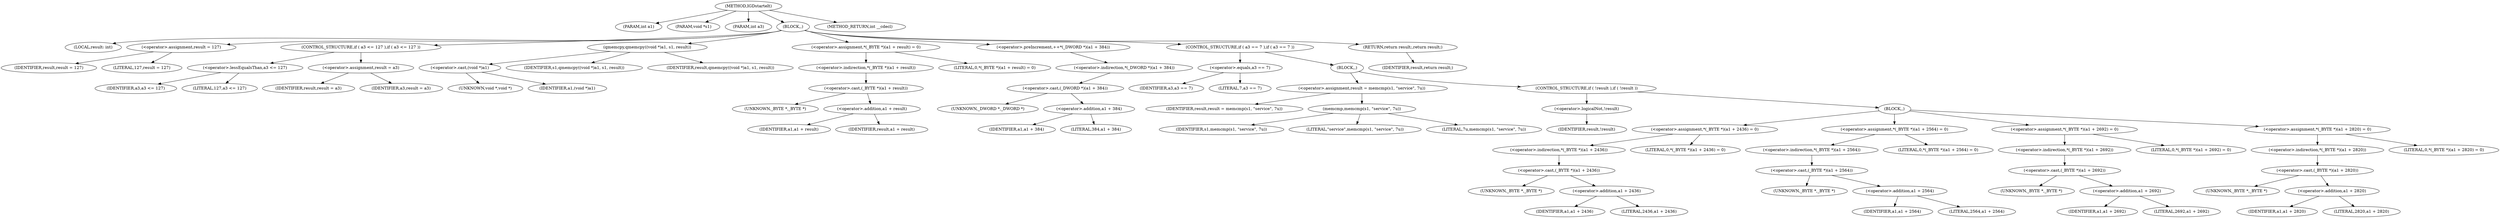digraph IGDstartelt {  
"1000102" [label = "(METHOD,IGDstartelt)" ]
"1000103" [label = "(PARAM,int a1)" ]
"1000104" [label = "(PARAM,void *s1)" ]
"1000105" [label = "(PARAM,int a3)" ]
"1000106" [label = "(BLOCK,,)" ]
"1000107" [label = "(LOCAL,result: int)" ]
"1000108" [label = "(<operator>.assignment,result = 127)" ]
"1000109" [label = "(IDENTIFIER,result,result = 127)" ]
"1000110" [label = "(LITERAL,127,result = 127)" ]
"1000111" [label = "(CONTROL_STRUCTURE,if ( a3 <= 127 ),if ( a3 <= 127 ))" ]
"1000112" [label = "(<operator>.lessEqualsThan,a3 <= 127)" ]
"1000113" [label = "(IDENTIFIER,a3,a3 <= 127)" ]
"1000114" [label = "(LITERAL,127,a3 <= 127)" ]
"1000115" [label = "(<operator>.assignment,result = a3)" ]
"1000116" [label = "(IDENTIFIER,result,result = a3)" ]
"1000117" [label = "(IDENTIFIER,a3,result = a3)" ]
"1000118" [label = "(qmemcpy,qmemcpy((void *)a1, s1, result))" ]
"1000119" [label = "(<operator>.cast,(void *)a1)" ]
"1000120" [label = "(UNKNOWN,void *,void *)" ]
"1000121" [label = "(IDENTIFIER,a1,(void *)a1)" ]
"1000122" [label = "(IDENTIFIER,s1,qmemcpy((void *)a1, s1, result))" ]
"1000123" [label = "(IDENTIFIER,result,qmemcpy((void *)a1, s1, result))" ]
"1000124" [label = "(<operator>.assignment,*(_BYTE *)(a1 + result) = 0)" ]
"1000125" [label = "(<operator>.indirection,*(_BYTE *)(a1 + result))" ]
"1000126" [label = "(<operator>.cast,(_BYTE *)(a1 + result))" ]
"1000127" [label = "(UNKNOWN,_BYTE *,_BYTE *)" ]
"1000128" [label = "(<operator>.addition,a1 + result)" ]
"1000129" [label = "(IDENTIFIER,a1,a1 + result)" ]
"1000130" [label = "(IDENTIFIER,result,a1 + result)" ]
"1000131" [label = "(LITERAL,0,*(_BYTE *)(a1 + result) = 0)" ]
"1000132" [label = "(<operator>.preIncrement,++*(_DWORD *)(a1 + 384))" ]
"1000133" [label = "(<operator>.indirection,*(_DWORD *)(a1 + 384))" ]
"1000134" [label = "(<operator>.cast,(_DWORD *)(a1 + 384))" ]
"1000135" [label = "(UNKNOWN,_DWORD *,_DWORD *)" ]
"1000136" [label = "(<operator>.addition,a1 + 384)" ]
"1000137" [label = "(IDENTIFIER,a1,a1 + 384)" ]
"1000138" [label = "(LITERAL,384,a1 + 384)" ]
"1000139" [label = "(CONTROL_STRUCTURE,if ( a3 == 7 ),if ( a3 == 7 ))" ]
"1000140" [label = "(<operator>.equals,a3 == 7)" ]
"1000141" [label = "(IDENTIFIER,a3,a3 == 7)" ]
"1000142" [label = "(LITERAL,7,a3 == 7)" ]
"1000143" [label = "(BLOCK,,)" ]
"1000144" [label = "(<operator>.assignment,result = memcmp(s1, \"service\", 7u))" ]
"1000145" [label = "(IDENTIFIER,result,result = memcmp(s1, \"service\", 7u))" ]
"1000146" [label = "(memcmp,memcmp(s1, \"service\", 7u))" ]
"1000147" [label = "(IDENTIFIER,s1,memcmp(s1, \"service\", 7u))" ]
"1000148" [label = "(LITERAL,\"service\",memcmp(s1, \"service\", 7u))" ]
"1000149" [label = "(LITERAL,7u,memcmp(s1, \"service\", 7u))" ]
"1000150" [label = "(CONTROL_STRUCTURE,if ( !result ),if ( !result ))" ]
"1000151" [label = "(<operator>.logicalNot,!result)" ]
"1000152" [label = "(IDENTIFIER,result,!result)" ]
"1000153" [label = "(BLOCK,,)" ]
"1000154" [label = "(<operator>.assignment,*(_BYTE *)(a1 + 2436) = 0)" ]
"1000155" [label = "(<operator>.indirection,*(_BYTE *)(a1 + 2436))" ]
"1000156" [label = "(<operator>.cast,(_BYTE *)(a1 + 2436))" ]
"1000157" [label = "(UNKNOWN,_BYTE *,_BYTE *)" ]
"1000158" [label = "(<operator>.addition,a1 + 2436)" ]
"1000159" [label = "(IDENTIFIER,a1,a1 + 2436)" ]
"1000160" [label = "(LITERAL,2436,a1 + 2436)" ]
"1000161" [label = "(LITERAL,0,*(_BYTE *)(a1 + 2436) = 0)" ]
"1000162" [label = "(<operator>.assignment,*(_BYTE *)(a1 + 2564) = 0)" ]
"1000163" [label = "(<operator>.indirection,*(_BYTE *)(a1 + 2564))" ]
"1000164" [label = "(<operator>.cast,(_BYTE *)(a1 + 2564))" ]
"1000165" [label = "(UNKNOWN,_BYTE *,_BYTE *)" ]
"1000166" [label = "(<operator>.addition,a1 + 2564)" ]
"1000167" [label = "(IDENTIFIER,a1,a1 + 2564)" ]
"1000168" [label = "(LITERAL,2564,a1 + 2564)" ]
"1000169" [label = "(LITERAL,0,*(_BYTE *)(a1 + 2564) = 0)" ]
"1000170" [label = "(<operator>.assignment,*(_BYTE *)(a1 + 2692) = 0)" ]
"1000171" [label = "(<operator>.indirection,*(_BYTE *)(a1 + 2692))" ]
"1000172" [label = "(<operator>.cast,(_BYTE *)(a1 + 2692))" ]
"1000173" [label = "(UNKNOWN,_BYTE *,_BYTE *)" ]
"1000174" [label = "(<operator>.addition,a1 + 2692)" ]
"1000175" [label = "(IDENTIFIER,a1,a1 + 2692)" ]
"1000176" [label = "(LITERAL,2692,a1 + 2692)" ]
"1000177" [label = "(LITERAL,0,*(_BYTE *)(a1 + 2692) = 0)" ]
"1000178" [label = "(<operator>.assignment,*(_BYTE *)(a1 + 2820) = 0)" ]
"1000179" [label = "(<operator>.indirection,*(_BYTE *)(a1 + 2820))" ]
"1000180" [label = "(<operator>.cast,(_BYTE *)(a1 + 2820))" ]
"1000181" [label = "(UNKNOWN,_BYTE *,_BYTE *)" ]
"1000182" [label = "(<operator>.addition,a1 + 2820)" ]
"1000183" [label = "(IDENTIFIER,a1,a1 + 2820)" ]
"1000184" [label = "(LITERAL,2820,a1 + 2820)" ]
"1000185" [label = "(LITERAL,0,*(_BYTE *)(a1 + 2820) = 0)" ]
"1000186" [label = "(RETURN,return result;,return result;)" ]
"1000187" [label = "(IDENTIFIER,result,return result;)" ]
"1000188" [label = "(METHOD_RETURN,int __cdecl)" ]
  "1000102" -> "1000103" 
  "1000102" -> "1000104" 
  "1000102" -> "1000105" 
  "1000102" -> "1000106" 
  "1000102" -> "1000188" 
  "1000106" -> "1000107" 
  "1000106" -> "1000108" 
  "1000106" -> "1000111" 
  "1000106" -> "1000118" 
  "1000106" -> "1000124" 
  "1000106" -> "1000132" 
  "1000106" -> "1000139" 
  "1000106" -> "1000186" 
  "1000108" -> "1000109" 
  "1000108" -> "1000110" 
  "1000111" -> "1000112" 
  "1000111" -> "1000115" 
  "1000112" -> "1000113" 
  "1000112" -> "1000114" 
  "1000115" -> "1000116" 
  "1000115" -> "1000117" 
  "1000118" -> "1000119" 
  "1000118" -> "1000122" 
  "1000118" -> "1000123" 
  "1000119" -> "1000120" 
  "1000119" -> "1000121" 
  "1000124" -> "1000125" 
  "1000124" -> "1000131" 
  "1000125" -> "1000126" 
  "1000126" -> "1000127" 
  "1000126" -> "1000128" 
  "1000128" -> "1000129" 
  "1000128" -> "1000130" 
  "1000132" -> "1000133" 
  "1000133" -> "1000134" 
  "1000134" -> "1000135" 
  "1000134" -> "1000136" 
  "1000136" -> "1000137" 
  "1000136" -> "1000138" 
  "1000139" -> "1000140" 
  "1000139" -> "1000143" 
  "1000140" -> "1000141" 
  "1000140" -> "1000142" 
  "1000143" -> "1000144" 
  "1000143" -> "1000150" 
  "1000144" -> "1000145" 
  "1000144" -> "1000146" 
  "1000146" -> "1000147" 
  "1000146" -> "1000148" 
  "1000146" -> "1000149" 
  "1000150" -> "1000151" 
  "1000150" -> "1000153" 
  "1000151" -> "1000152" 
  "1000153" -> "1000154" 
  "1000153" -> "1000162" 
  "1000153" -> "1000170" 
  "1000153" -> "1000178" 
  "1000154" -> "1000155" 
  "1000154" -> "1000161" 
  "1000155" -> "1000156" 
  "1000156" -> "1000157" 
  "1000156" -> "1000158" 
  "1000158" -> "1000159" 
  "1000158" -> "1000160" 
  "1000162" -> "1000163" 
  "1000162" -> "1000169" 
  "1000163" -> "1000164" 
  "1000164" -> "1000165" 
  "1000164" -> "1000166" 
  "1000166" -> "1000167" 
  "1000166" -> "1000168" 
  "1000170" -> "1000171" 
  "1000170" -> "1000177" 
  "1000171" -> "1000172" 
  "1000172" -> "1000173" 
  "1000172" -> "1000174" 
  "1000174" -> "1000175" 
  "1000174" -> "1000176" 
  "1000178" -> "1000179" 
  "1000178" -> "1000185" 
  "1000179" -> "1000180" 
  "1000180" -> "1000181" 
  "1000180" -> "1000182" 
  "1000182" -> "1000183" 
  "1000182" -> "1000184" 
  "1000186" -> "1000187" 
}
